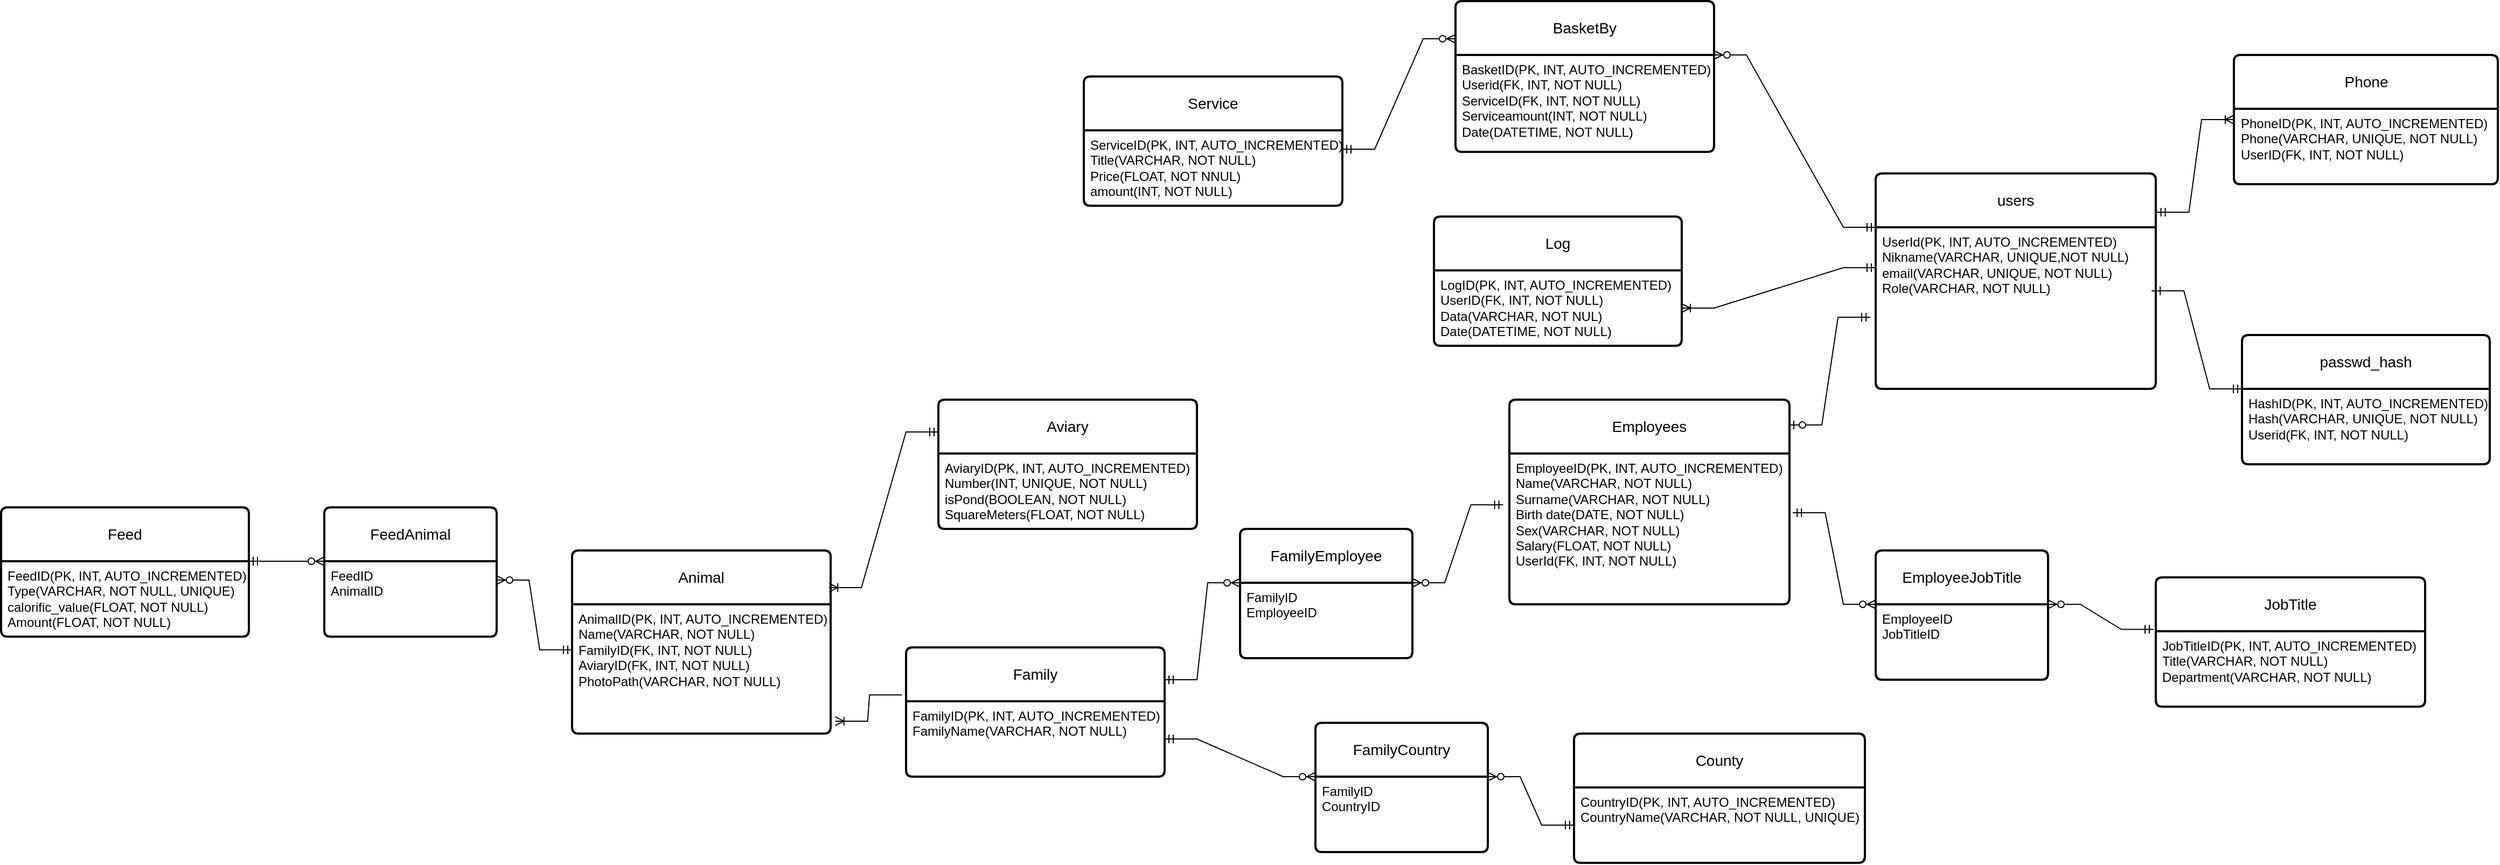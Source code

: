<mxfile version="24.7.14">
  <diagram name="Page-1" id="cejcpmD-2L77CZ7J_dgc">
    <mxGraphModel dx="2381" dy="969" grid="1" gridSize="10" guides="1" tooltips="1" connect="1" arrows="1" fold="1" page="1" pageScale="1" pageWidth="850" pageHeight="1100" math="0" shadow="0">
      <root>
        <mxCell id="0" />
        <mxCell id="1" parent="0" />
        <mxCell id="49P6IO0RWQ1bCHdIIngb-3" value="Employees" style="swimlane;childLayout=stackLayout;horizontal=1;startSize=50;horizontalStack=0;rounded=1;fontSize=14;fontStyle=0;strokeWidth=2;resizeParent=0;resizeLast=1;shadow=0;dashed=0;align=center;arcSize=4;whiteSpace=wrap;html=1;" parent="1" vertex="1">
          <mxGeometry x="580" y="450" width="260" height="190" as="geometry" />
        </mxCell>
        <mxCell id="49P6IO0RWQ1bCHdIIngb-4" value="&lt;div&gt;EmployeeID&lt;span style=&quot;background-color: initial;&quot;&gt;(PK, INT, AUTO_INCREMENTED)&lt;/span&gt;&lt;/div&gt;&lt;div&gt;Name(VARCHAR, NOT NULL)&lt;/div&gt;Surname(VARCHAR, NOT NULL)&lt;div&gt;Birth date(DATE, NOT NULL)&lt;/div&gt;&lt;div&gt;Sex(VARCHAR, NOT NULL)&lt;/div&gt;&lt;div&gt;Salary(FLOAT, NOT NULL)&lt;/div&gt;&lt;div&gt;UserId&lt;span style=&quot;background-color: initial;&quot;&gt;(FK, INT, NOT NULL)&lt;/span&gt;&lt;/div&gt;&lt;div&gt;&lt;br&gt;&lt;/div&gt;" style="align=left;strokeColor=none;fillColor=none;spacingLeft=4;fontSize=12;verticalAlign=top;resizable=0;rotatable=0;part=1;html=1;" parent="49P6IO0RWQ1bCHdIIngb-3" vertex="1">
          <mxGeometry y="50" width="260" height="140" as="geometry" />
        </mxCell>
        <mxCell id="49P6IO0RWQ1bCHdIIngb-5" value="Animal" style="swimlane;childLayout=stackLayout;horizontal=1;startSize=50;horizontalStack=0;rounded=1;fontSize=14;fontStyle=0;strokeWidth=2;resizeParent=0;resizeLast=1;shadow=0;dashed=0;align=center;arcSize=4;whiteSpace=wrap;html=1;" parent="1" vertex="1">
          <mxGeometry x="-290" y="590" width="240" height="170" as="geometry" />
        </mxCell>
        <mxCell id="49P6IO0RWQ1bCHdIIngb-6" value="&lt;div&gt;AnimalID&lt;span style=&quot;background-color: initial;&quot;&gt;(PK, INT, AUTO_INCREMENTED)&lt;/span&gt;&lt;/div&gt;Name(VARCHAR, NOT NULL)&lt;br&gt;FamilyID(FK, INT, NOT NULL)&lt;div&gt;AviaryID&lt;span style=&quot;background-color: initial;&quot;&gt;(FK, INT, NOT NULL)&lt;/span&gt;&lt;/div&gt;&lt;div&gt;PhotoPath(VARCHAR, NOT NULL)&lt;/div&gt;" style="align=left;strokeColor=none;fillColor=none;spacingLeft=4;fontSize=12;verticalAlign=top;resizable=0;rotatable=0;part=1;html=1;" parent="49P6IO0RWQ1bCHdIIngb-5" vertex="1">
          <mxGeometry y="50" width="240" height="120" as="geometry" />
        </mxCell>
        <mxCell id="49P6IO0RWQ1bCHdIIngb-7" value="Aviary" style="swimlane;childLayout=stackLayout;horizontal=1;startSize=50;horizontalStack=0;rounded=1;fontSize=14;fontStyle=0;strokeWidth=2;resizeParent=0;resizeLast=1;shadow=0;dashed=0;align=center;arcSize=4;whiteSpace=wrap;html=1;" parent="1" vertex="1">
          <mxGeometry x="50" y="450" width="240" height="120" as="geometry" />
        </mxCell>
        <mxCell id="49P6IO0RWQ1bCHdIIngb-8" value="&lt;div&gt;AviaryID&lt;span style=&quot;background-color: initial;&quot;&gt;(PK, INT, AUTO_INCREMENTED)&lt;/span&gt;&lt;/div&gt;&lt;div&gt;Number(INT, UNIQUE, NOT NULL)&lt;/div&gt;isPond(BOOLEAN, NOT NULL)&lt;br&gt;SquareMeters(FLOAT, NOT NULL)" style="align=left;strokeColor=none;fillColor=none;spacingLeft=4;fontSize=12;verticalAlign=top;resizable=0;rotatable=0;part=1;html=1;" parent="49P6IO0RWQ1bCHdIIngb-7" vertex="1">
          <mxGeometry y="50" width="240" height="70" as="geometry" />
        </mxCell>
        <mxCell id="49P6IO0RWQ1bCHdIIngb-9" value="County" style="swimlane;childLayout=stackLayout;horizontal=1;startSize=50;horizontalStack=0;rounded=1;fontSize=14;fontStyle=0;strokeWidth=2;resizeParent=0;resizeLast=1;shadow=0;dashed=0;align=center;arcSize=4;whiteSpace=wrap;html=1;" parent="1" vertex="1">
          <mxGeometry x="640" y="760" width="270" height="120" as="geometry" />
        </mxCell>
        <mxCell id="49P6IO0RWQ1bCHdIIngb-10" value="CountryID(PK, INT, AUTO_INCREMENTED)&lt;br&gt;&lt;div&gt;CountryName(VARCHAR, NOT NULL, UNIQUE)&lt;/div&gt;" style="align=left;strokeColor=none;fillColor=none;spacingLeft=4;fontSize=12;verticalAlign=top;resizable=0;rotatable=0;part=1;html=1;" parent="49P6IO0RWQ1bCHdIIngb-9" vertex="1">
          <mxGeometry y="50" width="270" height="70" as="geometry" />
        </mxCell>
        <mxCell id="49P6IO0RWQ1bCHdIIngb-11" value="Feed" style="swimlane;childLayout=stackLayout;horizontal=1;startSize=50;horizontalStack=0;rounded=1;fontSize=14;fontStyle=0;strokeWidth=2;resizeParent=0;resizeLast=1;shadow=0;dashed=0;align=center;arcSize=4;whiteSpace=wrap;html=1;" parent="1" vertex="1">
          <mxGeometry x="-820" y="550" width="230" height="120" as="geometry" />
        </mxCell>
        <mxCell id="49P6IO0RWQ1bCHdIIngb-12" value="&lt;div&gt;FeedID&lt;span style=&quot;background-color: initial;&quot;&gt;(PK, INT, AUTO_INCREMENTED)&lt;/span&gt;&lt;br&gt;&lt;/div&gt;Type(VARCHAR, NOT NULL, UNIQUE)&lt;br&gt;calorific_value(FLOAT, NOT NULL)&lt;br&gt;&lt;div&gt;Amount(FLOAT, NOT NULL)&lt;/div&gt;&lt;div&gt;&lt;br&gt;&lt;/div&gt;" style="align=left;strokeColor=none;fillColor=none;spacingLeft=4;fontSize=12;verticalAlign=top;resizable=0;rotatable=0;part=1;html=1;" parent="49P6IO0RWQ1bCHdIIngb-11" vertex="1">
          <mxGeometry y="50" width="230" height="70" as="geometry" />
        </mxCell>
        <mxCell id="49P6IO0RWQ1bCHdIIngb-13" value="Family" style="swimlane;childLayout=stackLayout;horizontal=1;startSize=50;horizontalStack=0;rounded=1;fontSize=14;fontStyle=0;strokeWidth=2;resizeParent=0;resizeLast=1;shadow=0;dashed=0;align=center;arcSize=4;whiteSpace=wrap;html=1;" parent="1" vertex="1">
          <mxGeometry x="20" y="680" width="240" height="120" as="geometry" />
        </mxCell>
        <mxCell id="49P6IO0RWQ1bCHdIIngb-14" value="&lt;div&gt;&lt;span style=&quot;background-color: initial;&quot;&gt;FamilyID&lt;/span&gt;&lt;span style=&quot;background-color: initial;&quot;&gt;(PK, INT, AUTO_INCREMENTED)&lt;/span&gt;&lt;/div&gt;&lt;div&gt;&lt;span style=&quot;background-color: initial;&quot;&gt;FamilyName(VARCHAR, NOT NULL)&lt;/span&gt;&lt;br&gt;&lt;/div&gt;&lt;div&gt;&lt;br&gt;&lt;/div&gt;" style="align=left;strokeColor=none;fillColor=none;spacingLeft=4;fontSize=12;verticalAlign=top;resizable=0;rotatable=0;part=1;html=1;" parent="49P6IO0RWQ1bCHdIIngb-13" vertex="1">
          <mxGeometry y="50" width="240" height="70" as="geometry" />
        </mxCell>
        <mxCell id="49P6IO0RWQ1bCHdIIngb-19" value="JobTitle" style="swimlane;childLayout=stackLayout;horizontal=1;startSize=50;horizontalStack=0;rounded=1;fontSize=14;fontStyle=0;strokeWidth=2;resizeParent=0;resizeLast=1;shadow=0;dashed=0;align=center;arcSize=4;whiteSpace=wrap;html=1;" parent="1" vertex="1">
          <mxGeometry x="1180" y="615" width="250" height="120" as="geometry" />
        </mxCell>
        <mxCell id="49P6IO0RWQ1bCHdIIngb-20" value="&lt;div&gt;JobTitleID&lt;span style=&quot;background-color: initial;&quot;&gt;(PK, INT, AUTO_INCREMENTED)&lt;/span&gt;&lt;br&gt;&lt;/div&gt;Title(VARCHAR, NOT NULL)&lt;div&gt;Department&lt;span style=&quot;background-color: initial;&quot;&gt;(VARCHAR, NOT NULL)&lt;/span&gt;&lt;br&gt;&lt;/div&gt;" style="align=left;strokeColor=none;fillColor=none;spacingLeft=4;fontSize=12;verticalAlign=top;resizable=0;rotatable=0;part=1;html=1;" parent="49P6IO0RWQ1bCHdIIngb-19" vertex="1">
          <mxGeometry y="50" width="250" height="70" as="geometry" />
        </mxCell>
        <mxCell id="49P6IO0RWQ1bCHdIIngb-21" value="Service" style="swimlane;childLayout=stackLayout;horizontal=1;startSize=50;horizontalStack=0;rounded=1;fontSize=14;fontStyle=0;strokeWidth=2;resizeParent=0;resizeLast=1;shadow=0;dashed=0;align=center;arcSize=4;whiteSpace=wrap;html=1;" parent="1" vertex="1">
          <mxGeometry x="185" y="150" width="240" height="120" as="geometry" />
        </mxCell>
        <mxCell id="49P6IO0RWQ1bCHdIIngb-22" value="&lt;div&gt;&lt;div&gt;ServiceID&lt;span style=&quot;background-color: initial;&quot;&gt;(PK, INT, AUTO_INCREMENTED)&lt;/span&gt;&lt;/div&gt;&lt;/div&gt;&lt;div&gt;&lt;span style=&quot;background-color: initial;&quot;&gt;Title(VARCHAR, NOT NULL)&lt;/span&gt;&lt;br&gt;&lt;/div&gt;Price(FLOAT, NOT NNUL)&lt;br&gt;&lt;div&gt;&lt;span style=&quot;background-color: initial;&quot;&gt;amount(INT, NOT NULL)&lt;/span&gt;&lt;br&gt;&lt;/div&gt;" style="align=left;strokeColor=none;fillColor=none;spacingLeft=4;fontSize=12;verticalAlign=top;resizable=0;rotatable=0;part=1;html=1;" parent="49P6IO0RWQ1bCHdIIngb-21" vertex="1">
          <mxGeometry y="50" width="240" height="70" as="geometry" />
        </mxCell>
        <mxCell id="49P6IO0RWQ1bCHdIIngb-23" value="BasketBy" style="swimlane;childLayout=stackLayout;horizontal=1;startSize=50;horizontalStack=0;rounded=1;fontSize=14;fontStyle=0;strokeWidth=2;resizeParent=0;resizeLast=1;shadow=0;dashed=0;align=center;arcSize=4;whiteSpace=wrap;html=1;" parent="1" vertex="1">
          <mxGeometry x="530" y="80" width="240" height="140" as="geometry" />
        </mxCell>
        <mxCell id="49P6IO0RWQ1bCHdIIngb-24" value="&lt;div&gt;BasketID&lt;span style=&quot;background-color: initial;&quot;&gt;(PK, INT, AUTO_INCREMENTED)&lt;/span&gt;&lt;/div&gt;Userid(FK, INT, NOT NULL)&lt;br&gt;&lt;div&gt;&lt;div&gt;ServiceID&lt;span style=&quot;background-color: initial;&quot;&gt;(FK, INT, NOT NULL)&lt;/span&gt;&lt;/div&gt;&lt;div&gt;&lt;/div&gt;&lt;div&gt;Serviceamount(INT, NOT NULL)&lt;/div&gt;&lt;div&gt;Date(DATETIME, NOT NULL)&lt;/div&gt;&lt;/div&gt;" style="align=left;strokeColor=none;fillColor=none;spacingLeft=4;fontSize=12;verticalAlign=top;resizable=0;rotatable=0;part=1;html=1;" parent="49P6IO0RWQ1bCHdIIngb-23" vertex="1">
          <mxGeometry y="50" width="240" height="90" as="geometry" />
        </mxCell>
        <mxCell id="49P6IO0RWQ1bCHdIIngb-35" value="" style="edgeStyle=entityRelationEdgeStyle;fontSize=12;html=1;endArrow=ERoneToMany;rounded=0;exitX=-0.016;exitY=0.368;exitDx=0;exitDy=0;exitPerimeter=0;entryX=1.018;entryY=0.904;entryDx=0;entryDy=0;entryPerimeter=0;" parent="1" source="49P6IO0RWQ1bCHdIIngb-13" target="49P6IO0RWQ1bCHdIIngb-6" edge="1">
          <mxGeometry width="100" height="100" relative="1" as="geometry">
            <mxPoint x="130" y="1020" as="sourcePoint" />
            <mxPoint x="230" y="920" as="targetPoint" />
          </mxGeometry>
        </mxCell>
        <mxCell id="vKVaL2DnMV1nz-EGHIRk-3" value="users" style="swimlane;childLayout=stackLayout;horizontal=1;startSize=50;horizontalStack=0;rounded=1;fontSize=14;fontStyle=0;strokeWidth=2;resizeParent=0;resizeLast=1;shadow=0;dashed=0;align=center;arcSize=4;whiteSpace=wrap;html=1;" parent="1" vertex="1">
          <mxGeometry x="920" y="240" width="260" height="200" as="geometry" />
        </mxCell>
        <mxCell id="vKVaL2DnMV1nz-EGHIRk-4" value="UserId(PK, INT, AUTO_INCREMENTED)&lt;br&gt;Nikname(VARCHAR, UNIQUE,NOT NULL)&lt;div&gt;email(VARCHAR, UNIQUE, NOT NULL)&lt;br&gt;Role(VARCHAR, NOT NULL)&lt;/div&gt;" style="align=left;strokeColor=none;fillColor=none;spacingLeft=4;fontSize=12;verticalAlign=top;resizable=0;rotatable=0;part=1;html=1;" parent="vKVaL2DnMV1nz-EGHIRk-3" vertex="1">
          <mxGeometry y="50" width="260" height="150" as="geometry" />
        </mxCell>
        <mxCell id="KrvEKSWYPK_Qh1LfVEug-5" value="passwd_hash" style="swimlane;childLayout=stackLayout;horizontal=1;startSize=50;horizontalStack=0;rounded=1;fontSize=14;fontStyle=0;strokeWidth=2;resizeParent=0;resizeLast=1;shadow=0;dashed=0;align=center;arcSize=4;whiteSpace=wrap;html=1;" parent="1" vertex="1">
          <mxGeometry x="1260" y="390" width="230" height="120" as="geometry" />
        </mxCell>
        <mxCell id="KrvEKSWYPK_Qh1LfVEug-6" value="&lt;div&gt;HashID&lt;span style=&quot;background-color: initial;&quot;&gt;(PK, INT, AUTO_INCREMENTED)&lt;/span&gt;&lt;br&gt;&lt;/div&gt;Hash(VARCHAR, UNIQUE, NOT NULL)&amp;nbsp;&lt;br&gt;Userid(FK, INT, NOT NULL)&lt;div&gt;&lt;br&gt;&lt;/div&gt;" style="align=left;strokeColor=none;fillColor=none;spacingLeft=4;fontSize=12;verticalAlign=top;resizable=0;rotatable=0;part=1;html=1;" parent="KrvEKSWYPK_Qh1LfVEug-5" vertex="1">
          <mxGeometry y="50" width="230" height="70" as="geometry" />
        </mxCell>
        <mxCell id="KrvEKSWYPK_Qh1LfVEug-14" value="" style="edgeStyle=entityRelationEdgeStyle;fontSize=12;html=1;endArrow=ERmandOne;startArrow=ERmandOne;rounded=0;entryX=0;entryY=0;entryDx=0;entryDy=0;exitX=0.985;exitY=0.393;exitDx=0;exitDy=0;exitPerimeter=0;" parent="1" source="vKVaL2DnMV1nz-EGHIRk-4" target="KrvEKSWYPK_Qh1LfVEug-6" edge="1">
          <mxGeometry width="100" height="100" relative="1" as="geometry">
            <mxPoint x="940" y="449.4" as="sourcePoint" />
            <mxPoint x="1088.56" y="447.5" as="targetPoint" />
          </mxGeometry>
        </mxCell>
        <mxCell id="KrvEKSWYPK_Qh1LfVEug-19" value="" style="edgeStyle=entityRelationEdgeStyle;fontSize=12;html=1;endArrow=ERzeroToOne;startArrow=ERmandOne;rounded=0;entryX=1;entryY=0.124;entryDx=0;entryDy=0;exitX=-0.019;exitY=0.557;exitDx=0;exitDy=0;exitPerimeter=0;entryPerimeter=0;" parent="1" source="vKVaL2DnMV1nz-EGHIRk-4" target="49P6IO0RWQ1bCHdIIngb-3" edge="1">
          <mxGeometry width="100" height="100" relative="1" as="geometry">
            <mxPoint x="770" y="700" as="sourcePoint" />
            <mxPoint x="870" y="600" as="targetPoint" />
            <Array as="points">
              <mxPoint x="780" y="760" />
              <mxPoint x="760" y="630" />
            </Array>
          </mxGeometry>
        </mxCell>
        <mxCell id="KrvEKSWYPK_Qh1LfVEug-20" value="Phone" style="swimlane;childLayout=stackLayout;horizontal=1;startSize=50;horizontalStack=0;rounded=1;fontSize=14;fontStyle=0;strokeWidth=2;resizeParent=0;resizeLast=1;shadow=0;dashed=0;align=center;arcSize=4;whiteSpace=wrap;html=1;" parent="1" vertex="1">
          <mxGeometry x="1252.5" y="130" width="245" height="120" as="geometry" />
        </mxCell>
        <mxCell id="KrvEKSWYPK_Qh1LfVEug-21" value="&lt;div&gt;PhoneID&lt;span style=&quot;background-color: initial;&quot;&gt;(PK, INT, AUTO_INCREMENTED)&lt;/span&gt;&lt;br&gt;&lt;/div&gt;Phone(VARCHAR, UNIQUE, NOT NULL)&lt;br&gt;UserID(FK, INT, NOT NULL)&lt;div&gt;&lt;br&gt;&lt;/div&gt;" style="align=left;strokeColor=none;fillColor=none;spacingLeft=4;fontSize=12;verticalAlign=top;resizable=0;rotatable=0;part=1;html=1;" parent="KrvEKSWYPK_Qh1LfVEug-20" vertex="1">
          <mxGeometry y="50" width="245" height="70" as="geometry" />
        </mxCell>
        <mxCell id="KrvEKSWYPK_Qh1LfVEug-22" value="" style="edgeStyle=entityRelationEdgeStyle;fontSize=12;html=1;endArrow=ERoneToMany;startArrow=ERmandOne;rounded=0;exitX=1.003;exitY=0.18;exitDx=0;exitDy=0;exitPerimeter=0;entryX=0;entryY=0.5;entryDx=0;entryDy=0;" parent="1" source="vKVaL2DnMV1nz-EGHIRk-3" target="KrvEKSWYPK_Qh1LfVEug-20" edge="1">
          <mxGeometry width="100" height="100" relative="1" as="geometry">
            <mxPoint x="840" y="270" as="sourcePoint" />
            <mxPoint x="1020" y="180" as="targetPoint" />
          </mxGeometry>
        </mxCell>
        <mxCell id="KrvEKSWYPK_Qh1LfVEug-27" value="" style="edgeStyle=entityRelationEdgeStyle;fontSize=12;html=1;endArrow=ERoneToMany;startArrow=ERmandOne;rounded=0;exitX=0;exitY=0.25;exitDx=0;exitDy=0;entryX=0.994;entryY=0.203;entryDx=0;entryDy=0;entryPerimeter=0;" parent="1" source="49P6IO0RWQ1bCHdIIngb-7" target="49P6IO0RWQ1bCHdIIngb-5" edge="1">
          <mxGeometry width="100" height="100" relative="1" as="geometry">
            <mxPoint x="40" y="700" as="sourcePoint" />
            <mxPoint x="140" y="600" as="targetPoint" />
          </mxGeometry>
        </mxCell>
        <mxCell id="KrvEKSWYPK_Qh1LfVEug-30" value="Log" style="swimlane;childLayout=stackLayout;horizontal=1;startSize=50;horizontalStack=0;rounded=1;fontSize=14;fontStyle=0;strokeWidth=2;resizeParent=0;resizeLast=1;shadow=0;dashed=0;align=center;arcSize=4;whiteSpace=wrap;html=1;" parent="1" vertex="1">
          <mxGeometry x="510" y="280" width="230" height="120" as="geometry" />
        </mxCell>
        <mxCell id="KrvEKSWYPK_Qh1LfVEug-31" value="LogID(PK, INT, AUTO_INCREMENTED)&lt;br&gt;&lt;div&gt;UserID&lt;span style=&quot;background-color: initial;&quot;&gt;(FK, INT, NOT NULL)&lt;/span&gt;&lt;/div&gt;&lt;div&gt;Data(VARCHAR, NOT NUL)&lt;/div&gt;&lt;div&gt;&lt;span style=&quot;background-color: initial;&quot;&gt;Date(DATETIME, NOT NULL)&lt;/span&gt;&lt;/div&gt;" style="align=left;strokeColor=none;fillColor=none;spacingLeft=4;fontSize=12;verticalAlign=top;resizable=0;rotatable=0;part=1;html=1;" parent="KrvEKSWYPK_Qh1LfVEug-30" vertex="1">
          <mxGeometry y="50" width="230" height="70" as="geometry" />
        </mxCell>
        <mxCell id="KrvEKSWYPK_Qh1LfVEug-33" value="" style="edgeStyle=entityRelationEdgeStyle;fontSize=12;html=1;endArrow=ERoneToMany;startArrow=ERmandOne;rounded=0;exitX=0;exitY=0.25;exitDx=0;exitDy=0;entryX=1;entryY=0.5;entryDx=0;entryDy=0;" parent="1" source="vKVaL2DnMV1nz-EGHIRk-4" target="KrvEKSWYPK_Qh1LfVEug-31" edge="1">
          <mxGeometry width="100" height="100" relative="1" as="geometry">
            <mxPoint x="370" y="590" as="sourcePoint" />
            <mxPoint x="470" y="490" as="targetPoint" />
          </mxGeometry>
        </mxCell>
        <mxCell id="096eg8PjkhoR-g9txfct-10" value="FeedAnimal" style="swimlane;childLayout=stackLayout;horizontal=1;startSize=50;horizontalStack=0;rounded=1;fontSize=14;fontStyle=0;strokeWidth=2;resizeParent=0;resizeLast=1;shadow=0;dashed=0;align=center;arcSize=4;whiteSpace=wrap;html=1;" vertex="1" parent="1">
          <mxGeometry x="-520" y="550" width="160" height="120" as="geometry" />
        </mxCell>
        <mxCell id="096eg8PjkhoR-g9txfct-11" value="&lt;div&gt;FeedID&lt;/div&gt;AnimalID&lt;div&gt;&lt;br&gt;&lt;/div&gt;" style="align=left;strokeColor=none;fillColor=none;spacingLeft=4;fontSize=12;verticalAlign=top;resizable=0;rotatable=0;part=1;html=1;" vertex="1" parent="096eg8PjkhoR-g9txfct-10">
          <mxGeometry y="50" width="160" height="70" as="geometry" />
        </mxCell>
        <mxCell id="096eg8PjkhoR-g9txfct-12" value="" style="edgeStyle=entityRelationEdgeStyle;fontSize=12;html=1;endArrow=ERzeroToMany;startArrow=ERmandOne;rounded=0;exitX=1;exitY=0;exitDx=0;exitDy=0;entryX=0;entryY=0;entryDx=0;entryDy=0;" edge="1" parent="1" target="096eg8PjkhoR-g9txfct-11" source="49P6IO0RWQ1bCHdIIngb-12">
          <mxGeometry width="100" height="100" relative="1" as="geometry">
            <mxPoint x="-240" y="570" as="sourcePoint" />
            <mxPoint x="-140" y="500" as="targetPoint" />
          </mxGeometry>
        </mxCell>
        <mxCell id="096eg8PjkhoR-g9txfct-13" value="" style="edgeStyle=entityRelationEdgeStyle;fontSize=12;html=1;endArrow=ERzeroToMany;startArrow=ERmandOne;rounded=0;exitX=0;exitY=0.352;exitDx=0;exitDy=0;exitPerimeter=0;entryX=1;entryY=0.25;entryDx=0;entryDy=0;" edge="1" parent="1" target="096eg8PjkhoR-g9txfct-11" source="49P6IO0RWQ1bCHdIIngb-6">
          <mxGeometry width="100" height="100" relative="1" as="geometry">
            <mxPoint x="-360" y="899.24" as="sourcePoint" />
            <mxPoint x="-390" y="690" as="targetPoint" />
            <Array as="points">
              <mxPoint x="140" y="920" />
              <mxPoint x="-430" y="750" />
              <mxPoint x="-440" y="780" />
              <mxPoint x="-410" y="730" />
            </Array>
          </mxGeometry>
        </mxCell>
        <mxCell id="096eg8PjkhoR-g9txfct-16" value="FamilyCountry" style="swimlane;childLayout=stackLayout;horizontal=1;startSize=50;horizontalStack=0;rounded=1;fontSize=14;fontStyle=0;strokeWidth=2;resizeParent=0;resizeLast=1;shadow=0;dashed=0;align=center;arcSize=4;whiteSpace=wrap;html=1;" vertex="1" parent="1">
          <mxGeometry x="400" y="750" width="160" height="120" as="geometry" />
        </mxCell>
        <mxCell id="096eg8PjkhoR-g9txfct-17" value="&lt;div&gt;FamilyID&lt;/div&gt;CountryID&lt;div&gt;&lt;br&gt;&lt;/div&gt;" style="align=left;strokeColor=none;fillColor=none;spacingLeft=4;fontSize=12;verticalAlign=top;resizable=0;rotatable=0;part=1;html=1;" vertex="1" parent="096eg8PjkhoR-g9txfct-16">
          <mxGeometry y="50" width="160" height="70" as="geometry" />
        </mxCell>
        <mxCell id="096eg8PjkhoR-g9txfct-18" value="" style="edgeStyle=entityRelationEdgeStyle;fontSize=12;html=1;endArrow=ERzeroToMany;startArrow=ERmandOne;rounded=0;entryX=0;entryY=0;entryDx=0;entryDy=0;" edge="1" parent="1" target="096eg8PjkhoR-g9txfct-17" source="49P6IO0RWQ1bCHdIIngb-14">
          <mxGeometry width="100" height="100" relative="1" as="geometry">
            <mxPoint x="290" y="940" as="sourcePoint" />
            <mxPoint x="400" y="750" as="targetPoint" />
          </mxGeometry>
        </mxCell>
        <mxCell id="096eg8PjkhoR-g9txfct-19" value="" style="edgeStyle=entityRelationEdgeStyle;fontSize=12;html=1;endArrow=ERzeroToMany;startArrow=ERmandOne;rounded=0;entryX=1;entryY=0;entryDx=0;entryDy=0;exitX=0;exitY=0.5;exitDx=0;exitDy=0;" edge="1" parent="1" target="096eg8PjkhoR-g9txfct-17" source="49P6IO0RWQ1bCHdIIngb-10">
          <mxGeometry width="100" height="100" relative="1" as="geometry">
            <mxPoint x="600" y="925" as="sourcePoint" />
            <mxPoint x="600" y="820" as="targetPoint" />
            <Array as="points">
              <mxPoint x="750" y="950" />
            </Array>
          </mxGeometry>
        </mxCell>
        <mxCell id="096eg8PjkhoR-g9txfct-20" value="EmployeeJobTitle" style="swimlane;childLayout=stackLayout;horizontal=1;startSize=50;horizontalStack=0;rounded=1;fontSize=14;fontStyle=0;strokeWidth=2;resizeParent=0;resizeLast=1;shadow=0;dashed=0;align=center;arcSize=4;whiteSpace=wrap;html=1;" vertex="1" parent="1">
          <mxGeometry x="920" y="590" width="160" height="120" as="geometry" />
        </mxCell>
        <mxCell id="096eg8PjkhoR-g9txfct-21" value="&lt;div&gt;EmployeeID&lt;/div&gt;&lt;div&gt;&lt;span style=&quot;background-color: initial;&quot;&gt;JobTitleID&lt;/span&gt;&lt;br&gt;&lt;/div&gt;" style="align=left;strokeColor=none;fillColor=none;spacingLeft=4;fontSize=12;verticalAlign=top;resizable=0;rotatable=0;part=1;html=1;" vertex="1" parent="096eg8PjkhoR-g9txfct-20">
          <mxGeometry y="50" width="160" height="70" as="geometry" />
        </mxCell>
        <mxCell id="096eg8PjkhoR-g9txfct-22" value="" style="edgeStyle=entityRelationEdgeStyle;fontSize=12;html=1;endArrow=ERzeroToMany;startArrow=ERmandOne;rounded=0;entryX=0;entryY=0;entryDx=0;entryDy=0;exitX=1.012;exitY=0.393;exitDx=0;exitDy=0;exitPerimeter=0;" edge="1" parent="1" target="096eg8PjkhoR-g9txfct-21" source="49P6IO0RWQ1bCHdIIngb-4">
          <mxGeometry width="100" height="100" relative="1" as="geometry">
            <mxPoint x="540" y="630" as="sourcePoint" />
            <mxPoint x="560" y="625" as="targetPoint" />
          </mxGeometry>
        </mxCell>
        <mxCell id="096eg8PjkhoR-g9txfct-23" value="" style="edgeStyle=entityRelationEdgeStyle;fontSize=12;html=1;endArrow=ERzeroToMany;startArrow=ERmandOne;rounded=0;entryX=1;entryY=0;entryDx=0;entryDy=0;exitX=-0.008;exitY=0.402;exitDx=0;exitDy=0;exitPerimeter=0;" edge="1" parent="1" target="096eg8PjkhoR-g9txfct-21" source="49P6IO0RWQ1bCHdIIngb-19">
          <mxGeometry width="100" height="100" relative="1" as="geometry">
            <mxPoint x="950" y="720" as="sourcePoint" />
            <mxPoint x="760" y="695" as="targetPoint" />
            <Array as="points">
              <mxPoint x="910" y="825" />
            </Array>
          </mxGeometry>
        </mxCell>
        <mxCell id="096eg8PjkhoR-g9txfct-24" value="FamilyEmployee" style="swimlane;childLayout=stackLayout;horizontal=1;startSize=50;horizontalStack=0;rounded=1;fontSize=14;fontStyle=0;strokeWidth=2;resizeParent=0;resizeLast=1;shadow=0;dashed=0;align=center;arcSize=4;whiteSpace=wrap;html=1;" vertex="1" parent="1">
          <mxGeometry x="330" y="570" width="160" height="120" as="geometry" />
        </mxCell>
        <mxCell id="096eg8PjkhoR-g9txfct-25" value="&lt;div&gt;FamilyID&lt;/div&gt;EmployeeID&lt;div&gt;&lt;br&gt;&lt;/div&gt;" style="align=left;strokeColor=none;fillColor=none;spacingLeft=4;fontSize=12;verticalAlign=top;resizable=0;rotatable=0;part=1;html=1;" vertex="1" parent="096eg8PjkhoR-g9txfct-24">
          <mxGeometry y="50" width="160" height="70" as="geometry" />
        </mxCell>
        <mxCell id="096eg8PjkhoR-g9txfct-26" value="" style="edgeStyle=entityRelationEdgeStyle;fontSize=12;html=1;endArrow=ERzeroToMany;startArrow=ERmandOne;rounded=0;entryX=0;entryY=0;entryDx=0;entryDy=0;exitX=1;exitY=0.25;exitDx=0;exitDy=0;" edge="1" parent="1" target="096eg8PjkhoR-g9txfct-25" source="49P6IO0RWQ1bCHdIIngb-13">
          <mxGeometry width="100" height="100" relative="1" as="geometry">
            <mxPoint x="260" y="625" as="sourcePoint" />
            <mxPoint x="350" y="620" as="targetPoint" />
          </mxGeometry>
        </mxCell>
        <mxCell id="096eg8PjkhoR-g9txfct-27" value="" style="edgeStyle=entityRelationEdgeStyle;fontSize=12;html=1;endArrow=ERzeroToMany;startArrow=ERmandOne;rounded=0;entryX=1;entryY=0;entryDx=0;entryDy=0;exitX=-0.022;exitY=0.34;exitDx=0;exitDy=0;exitPerimeter=0;" edge="1" parent="1" target="096eg8PjkhoR-g9txfct-25" source="49P6IO0RWQ1bCHdIIngb-4">
          <mxGeometry width="100" height="100" relative="1" as="geometry">
            <mxPoint x="590" y="715" as="sourcePoint" />
            <mxPoint x="550" y="690" as="targetPoint" />
            <Array as="points">
              <mxPoint x="700" y="820" />
            </Array>
          </mxGeometry>
        </mxCell>
        <mxCell id="096eg8PjkhoR-g9txfct-32" value="" style="edgeStyle=entityRelationEdgeStyle;fontSize=12;html=1;endArrow=ERzeroToMany;startArrow=ERmandOne;rounded=0;exitX=1;exitY=0.25;exitDx=0;exitDy=0;entryX=0;entryY=0.25;entryDx=0;entryDy=0;" edge="1" parent="1" source="49P6IO0RWQ1bCHdIIngb-22" target="49P6IO0RWQ1bCHdIIngb-23">
          <mxGeometry width="100" height="100" relative="1" as="geometry">
            <mxPoint x="440" y="140" as="sourcePoint" />
            <mxPoint x="520" y="130" as="targetPoint" />
            <Array as="points">
              <mxPoint x="490" y="170" />
            </Array>
          </mxGeometry>
        </mxCell>
        <mxCell id="096eg8PjkhoR-g9txfct-33" value="" style="edgeStyle=entityRelationEdgeStyle;fontSize=12;html=1;endArrow=ERzeroToMany;startArrow=ERmandOne;rounded=0;exitX=0;exitY=0.25;exitDx=0;exitDy=0;entryX=1;entryY=0;entryDx=0;entryDy=0;" edge="1" parent="1" source="vKVaL2DnMV1nz-EGHIRk-3" target="49P6IO0RWQ1bCHdIIngb-24">
          <mxGeometry width="100" height="100" relative="1" as="geometry">
            <mxPoint x="976.64" y="258.94" as="sourcePoint" />
            <mxPoint x="830.0" y="121.06" as="targetPoint" />
            <Array as="points">
              <mxPoint x="901.64" y="173.34" />
            </Array>
          </mxGeometry>
        </mxCell>
      </root>
    </mxGraphModel>
  </diagram>
</mxfile>
